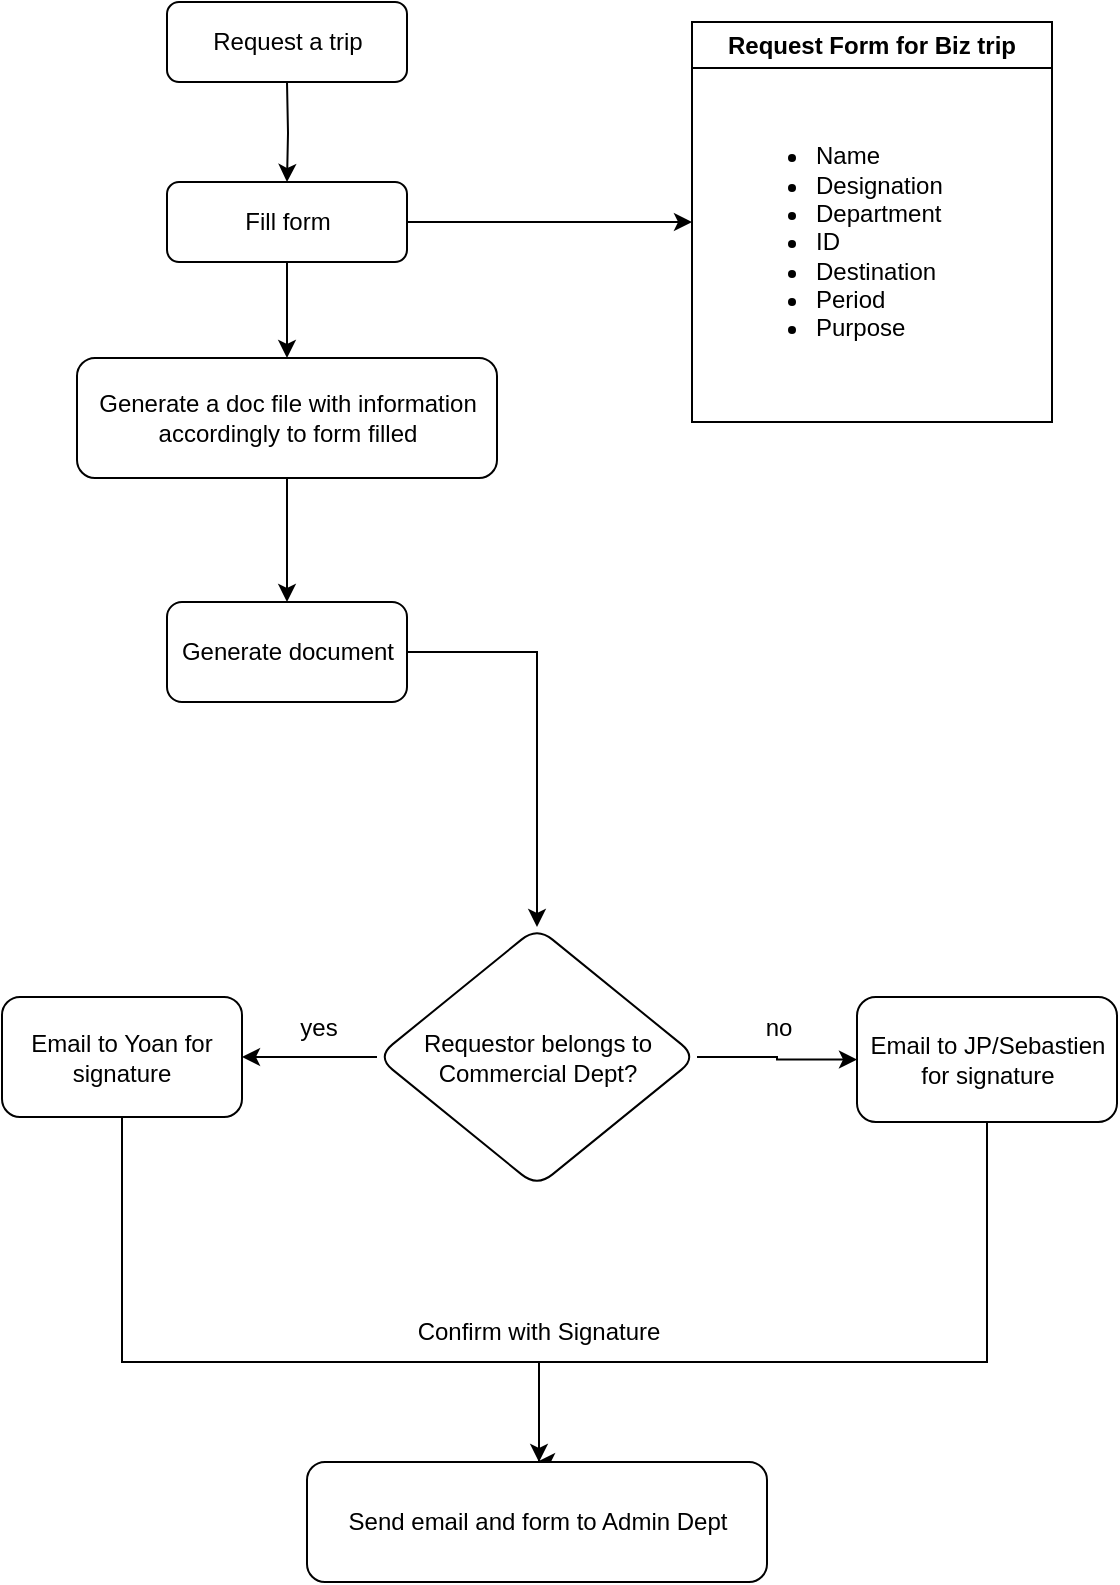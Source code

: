 <mxfile version="24.0.2" type="github">
  <diagram id="C5RBs43oDa-KdzZeNtuy" name="Page-1">
    <mxGraphModel dx="4229" dy="1584" grid="1" gridSize="10" guides="1" tooltips="1" connect="1" arrows="1" fold="1" page="1" pageScale="1" pageWidth="827" pageHeight="1169" math="0" shadow="0">
      <root>
        <mxCell id="WIyWlLk6GJQsqaUBKTNV-0" />
        <mxCell id="WIyWlLk6GJQsqaUBKTNV-1" parent="WIyWlLk6GJQsqaUBKTNV-0" />
        <mxCell id="u52350nWQzFn1Am1lrv0-1" style="edgeStyle=orthogonalEdgeStyle;rounded=0;orthogonalLoop=1;jettySize=auto;html=1;" edge="1" parent="WIyWlLk6GJQsqaUBKTNV-1" target="u52350nWQzFn1Am1lrv0-2">
          <mxGeometry relative="1" as="geometry">
            <mxPoint x="292.5" y="270" as="targetPoint" />
            <mxPoint x="292.5" y="220" as="sourcePoint" />
          </mxGeometry>
        </mxCell>
        <mxCell id="u52350nWQzFn1Am1lrv0-0" value="Request a trip" style="rounded=1;whiteSpace=wrap;html=1;fontSize=12;glass=0;strokeWidth=1;shadow=0;" vertex="1" parent="WIyWlLk6GJQsqaUBKTNV-1">
          <mxGeometry x="232.5" y="180" width="120" height="40" as="geometry" />
        </mxCell>
        <mxCell id="u52350nWQzFn1Am1lrv0-5" style="edgeStyle=orthogonalEdgeStyle;rounded=0;orthogonalLoop=1;jettySize=auto;html=1;" edge="1" parent="WIyWlLk6GJQsqaUBKTNV-1" source="u52350nWQzFn1Am1lrv0-2" target="u52350nWQzFn1Am1lrv0-6">
          <mxGeometry relative="1" as="geometry">
            <mxPoint x="402.5" y="290" as="targetPoint" />
          </mxGeometry>
        </mxCell>
        <mxCell id="u52350nWQzFn1Am1lrv0-2" value="Fill form" style="rounded=1;whiteSpace=wrap;html=1;" vertex="1" parent="WIyWlLk6GJQsqaUBKTNV-1">
          <mxGeometry x="232.5" y="270" width="120" height="40" as="geometry" />
        </mxCell>
        <mxCell id="u52350nWQzFn1Am1lrv0-28" style="edgeStyle=orthogonalEdgeStyle;rounded=0;orthogonalLoop=1;jettySize=auto;html=1;entryX=0;entryY=0.5;entryDx=0;entryDy=0;exitX=1;exitY=0.5;exitDx=0;exitDy=0;" edge="1" parent="WIyWlLk6GJQsqaUBKTNV-1" source="u52350nWQzFn1Am1lrv0-2" target="u52350nWQzFn1Am1lrv0-7">
          <mxGeometry relative="1" as="geometry" />
        </mxCell>
        <mxCell id="u52350nWQzFn1Am1lrv0-38" style="edgeStyle=orthogonalEdgeStyle;rounded=0;orthogonalLoop=1;jettySize=auto;html=1;exitX=0.5;exitY=1;exitDx=0;exitDy=0;entryX=0.5;entryY=0;entryDx=0;entryDy=0;" edge="1" parent="WIyWlLk6GJQsqaUBKTNV-1" source="u52350nWQzFn1Am1lrv0-6" target="u52350nWQzFn1Am1lrv0-11">
          <mxGeometry relative="1" as="geometry" />
        </mxCell>
        <mxCell id="u52350nWQzFn1Am1lrv0-6" value="Generate a doc file with information accordingly to form filled" style="rounded=1;whiteSpace=wrap;html=1;" vertex="1" parent="WIyWlLk6GJQsqaUBKTNV-1">
          <mxGeometry x="187.5" y="358" width="210" height="60" as="geometry" />
        </mxCell>
        <mxCell id="u52350nWQzFn1Am1lrv0-7" value="Request Form for Biz trip" style="swimlane;whiteSpace=wrap;html=1;" vertex="1" parent="WIyWlLk6GJQsqaUBKTNV-1">
          <mxGeometry x="495" y="190" width="180" height="200" as="geometry" />
        </mxCell>
        <mxCell id="u52350nWQzFn1Am1lrv0-9" value="&lt;div align=&quot;left&quot;&gt;&lt;ul&gt;&lt;li&gt;Name&lt;/li&gt;&lt;li&gt;Designation&lt;/li&gt;&lt;li&gt;Department&lt;/li&gt;&lt;li&gt;ID&lt;/li&gt;&lt;li&gt;Destination&lt;/li&gt;&lt;li&gt;Period&lt;/li&gt;&lt;li&gt;Purpose&lt;br&gt;&lt;/li&gt;&lt;/ul&gt;&lt;/div&gt;" style="text;html=1;align=left;verticalAlign=middle;resizable=0;points=[];autosize=1;strokeColor=none;fillColor=none;" vertex="1" parent="u52350nWQzFn1Am1lrv0-7">
          <mxGeometry x="20" y="40" width="130" height="140" as="geometry" />
        </mxCell>
        <mxCell id="u52350nWQzFn1Am1lrv0-30" value="" style="edgeStyle=orthogonalEdgeStyle;rounded=0;orthogonalLoop=1;jettySize=auto;html=1;exitX=1;exitY=0.5;exitDx=0;exitDy=0;" edge="1" parent="WIyWlLk6GJQsqaUBKTNV-1" source="u52350nWQzFn1Am1lrv0-11" target="u52350nWQzFn1Am1lrv0-14">
          <mxGeometry relative="1" as="geometry" />
        </mxCell>
        <mxCell id="u52350nWQzFn1Am1lrv0-11" value="Generate document" style="rounded=1;whiteSpace=wrap;html=1;" vertex="1" parent="WIyWlLk6GJQsqaUBKTNV-1">
          <mxGeometry x="232.5" y="480" width="120" height="50" as="geometry" />
        </mxCell>
        <mxCell id="u52350nWQzFn1Am1lrv0-22" style="edgeStyle=orthogonalEdgeStyle;rounded=0;orthogonalLoop=1;jettySize=auto;html=1;entryX=1;entryY=0.5;entryDx=0;entryDy=0;exitX=1;exitY=0.5;exitDx=0;exitDy=0;" edge="1" parent="WIyWlLk6GJQsqaUBKTNV-1" source="u52350nWQzFn1Am1lrv0-14" target="u52350nWQzFn1Am1lrv0-14">
          <mxGeometry relative="1" as="geometry">
            <mxPoint x="637.5" y="652.5" as="sourcePoint" />
          </mxGeometry>
        </mxCell>
        <mxCell id="u52350nWQzFn1Am1lrv0-27" value="" style="edgeStyle=orthogonalEdgeStyle;rounded=0;orthogonalLoop=1;jettySize=auto;html=1;exitX=0;exitY=0.5;exitDx=0;exitDy=0;" edge="1" parent="WIyWlLk6GJQsqaUBKTNV-1" source="u52350nWQzFn1Am1lrv0-14" target="u52350nWQzFn1Am1lrv0-19">
          <mxGeometry relative="1" as="geometry">
            <mxPoint x="637.5" y="522.5" as="sourcePoint" />
          </mxGeometry>
        </mxCell>
        <mxCell id="u52350nWQzFn1Am1lrv0-31" style="edgeStyle=orthogonalEdgeStyle;rounded=0;orthogonalLoop=1;jettySize=auto;html=1;entryX=0;entryY=0.5;entryDx=0;entryDy=0;" edge="1" parent="WIyWlLk6GJQsqaUBKTNV-1" source="u52350nWQzFn1Am1lrv0-14" target="u52350nWQzFn1Am1lrv0-21">
          <mxGeometry relative="1" as="geometry" />
        </mxCell>
        <mxCell id="u52350nWQzFn1Am1lrv0-14" value="Requestor belongs to Commercial Dept?" style="rhombus;whiteSpace=wrap;html=1;rounded=1;" vertex="1" parent="WIyWlLk6GJQsqaUBKTNV-1">
          <mxGeometry x="337.5" y="642.5" width="160" height="130" as="geometry" />
        </mxCell>
        <mxCell id="u52350nWQzFn1Am1lrv0-32" style="edgeStyle=orthogonalEdgeStyle;rounded=0;orthogonalLoop=1;jettySize=auto;html=1;exitX=0.5;exitY=1;exitDx=0;exitDy=0;entryX=0.5;entryY=0;entryDx=0;entryDy=0;" edge="1" parent="WIyWlLk6GJQsqaUBKTNV-1" source="u52350nWQzFn1Am1lrv0-19" target="u52350nWQzFn1Am1lrv0-34">
          <mxGeometry relative="1" as="geometry">
            <mxPoint x="417.5" y="900" as="targetPoint" />
            <Array as="points">
              <mxPoint x="210.5" y="860" />
              <mxPoint x="418.5" y="860" />
            </Array>
          </mxGeometry>
        </mxCell>
        <mxCell id="u52350nWQzFn1Am1lrv0-19" value="Email to Yoan for signature" style="rounded=1;whiteSpace=wrap;html=1;" vertex="1" parent="WIyWlLk6GJQsqaUBKTNV-1">
          <mxGeometry x="150" y="677.5" width="120" height="60" as="geometry" />
        </mxCell>
        <mxCell id="u52350nWQzFn1Am1lrv0-20" value="yes" style="text;html=1;align=center;verticalAlign=middle;resizable=0;points=[];autosize=1;strokeColor=none;fillColor=none;" vertex="1" parent="WIyWlLk6GJQsqaUBKTNV-1">
          <mxGeometry x="287.5" y="677.5" width="40" height="30" as="geometry" />
        </mxCell>
        <mxCell id="u52350nWQzFn1Am1lrv0-33" style="edgeStyle=orthogonalEdgeStyle;rounded=0;orthogonalLoop=1;jettySize=auto;html=1;exitX=0.5;exitY=1;exitDx=0;exitDy=0;" edge="1" parent="WIyWlLk6GJQsqaUBKTNV-1" source="u52350nWQzFn1Am1lrv0-21" target="u52350nWQzFn1Am1lrv0-34">
          <mxGeometry relative="1" as="geometry">
            <mxPoint x="417.5" y="900" as="targetPoint" />
            <Array as="points">
              <mxPoint x="642.5" y="860" />
              <mxPoint x="418.5" y="860" />
            </Array>
          </mxGeometry>
        </mxCell>
        <mxCell id="u52350nWQzFn1Am1lrv0-21" value="Email to JP/Sebastien for signature" style="rounded=1;whiteSpace=wrap;html=1;" vertex="1" parent="WIyWlLk6GJQsqaUBKTNV-1">
          <mxGeometry x="577.5" y="677.5" width="130" height="62.5" as="geometry" />
        </mxCell>
        <mxCell id="u52350nWQzFn1Am1lrv0-23" value="no" style="text;html=1;align=center;verticalAlign=middle;resizable=0;points=[];autosize=1;strokeColor=none;fillColor=none;" vertex="1" parent="WIyWlLk6GJQsqaUBKTNV-1">
          <mxGeometry x="517.5" y="677.5" width="40" height="30" as="geometry" />
        </mxCell>
        <mxCell id="u52350nWQzFn1Am1lrv0-34" value="Send email and form to Admin Dept" style="rounded=1;whiteSpace=wrap;html=1;" vertex="1" parent="WIyWlLk6GJQsqaUBKTNV-1">
          <mxGeometry x="302.5" y="910" width="230" height="60" as="geometry" />
        </mxCell>
        <mxCell id="u52350nWQzFn1Am1lrv0-36" value="Confirm with Signature" style="text;html=1;align=center;verticalAlign=middle;resizable=0;points=[];autosize=1;strokeColor=none;fillColor=none;" vertex="1" parent="WIyWlLk6GJQsqaUBKTNV-1">
          <mxGeometry x="347.5" y="830" width="140" height="30" as="geometry" />
        </mxCell>
      </root>
    </mxGraphModel>
  </diagram>
</mxfile>
